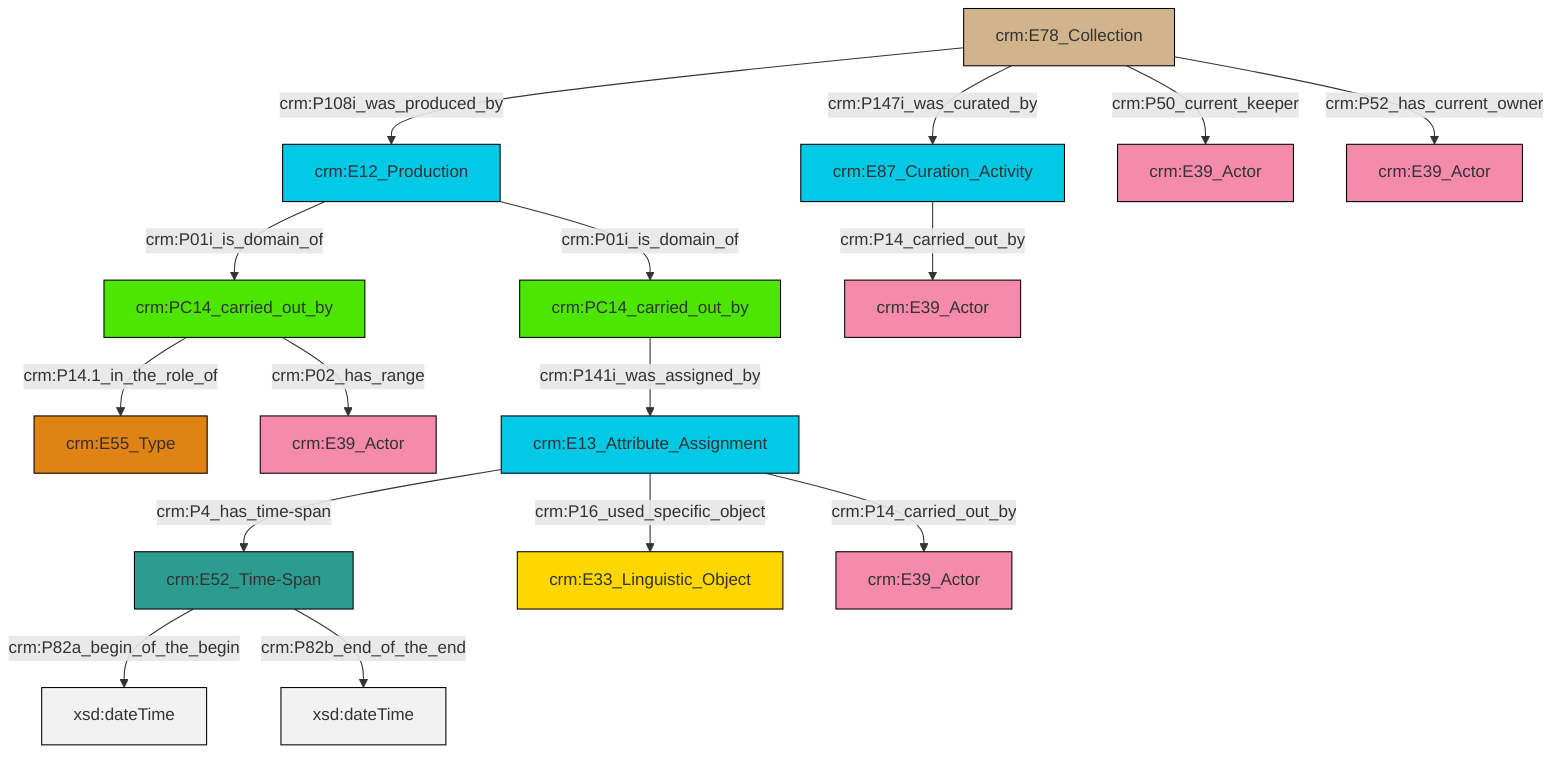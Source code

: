 graph TD
classDef Literal fill:#f2f2f2,stroke:#000000;
classDef CRM_Entity fill:#FFFFFF,stroke:#000000;
classDef Temporal_Entity fill:#00C9E6, stroke:#000000;
classDef Type fill:#E18312, stroke:#000000;
classDef Time-Span fill:#2C9C91, stroke:#000000;
classDef Appellation fill:#FFEB7F, stroke:#000000;
classDef Place fill:#008836, stroke:#000000;
classDef Persistent_Item fill:#B266B2, stroke:#000000;
classDef Conceptual_Object fill:#FFD700, stroke:#000000;
classDef Physical_Thing fill:#D2B48C, stroke:#000000;
classDef Actor fill:#f58aad, stroke:#000000;
classDef PC_Classes fill:#4ce600, stroke:#000000;
classDef Multi fill:#cccccc,stroke:#000000;

2["crm:PC14_carried_out_by"]:::PC_Classes -->|crm:P14.1_in_the_role_of| 0["crm:E55_Type"]:::Type
7["crm:E78_Collection"]:::Physical_Thing -->|crm:P147i_was_curated_by| 8["crm:E87_Curation_Activity"]:::Temporal_Entity
12["crm:E12_Production"]:::Temporal_Entity -->|crm:P01i_is_domain_of| 13["crm:PC14_carried_out_by"]:::PC_Classes
7["crm:E78_Collection"]:::Physical_Thing -->|crm:P50_current_keeper| 14["crm:E39_Actor"]:::Actor
7["crm:E78_Collection"]:::Physical_Thing -->|crm:P108i_was_produced_by| 12["crm:E12_Production"]:::Temporal_Entity
16["crm:E13_Attribute_Assignment"]:::Temporal_Entity -->|crm:P14_carried_out_by| 17["crm:E39_Actor"]:::Actor
13["crm:PC14_carried_out_by"]:::PC_Classes -->|crm:P141i_was_assigned_by| 16["crm:E13_Attribute_Assignment"]:::Temporal_Entity
2["crm:PC14_carried_out_by"]:::PC_Classes -->|crm:P02_has_range| 10["crm:E39_Actor"]:::Actor
16["crm:E13_Attribute_Assignment"]:::Temporal_Entity -->|crm:P16_used_specific_object| 5["crm:E33_Linguistic_Object"]:::Conceptual_Object
3["crm:E52_Time-Span"]:::Time-Span -->|crm:P82a_begin_of_the_begin| 21[xsd:dateTime]:::Literal
12["crm:E12_Production"]:::Temporal_Entity -->|crm:P01i_is_domain_of| 2["crm:PC14_carried_out_by"]:::PC_Classes
7["crm:E78_Collection"]:::Physical_Thing -->|crm:P52_has_current_owner| 19["crm:E39_Actor"]:::Actor
3["crm:E52_Time-Span"]:::Time-Span -->|crm:P82b_end_of_the_end| 23[xsd:dateTime]:::Literal
16["crm:E13_Attribute_Assignment"]:::Temporal_Entity -->|crm:P4_has_time-span| 3["crm:E52_Time-Span"]:::Time-Span
8["crm:E87_Curation_Activity"]:::Temporal_Entity -->|crm:P14_carried_out_by| 24["crm:E39_Actor"]:::Actor